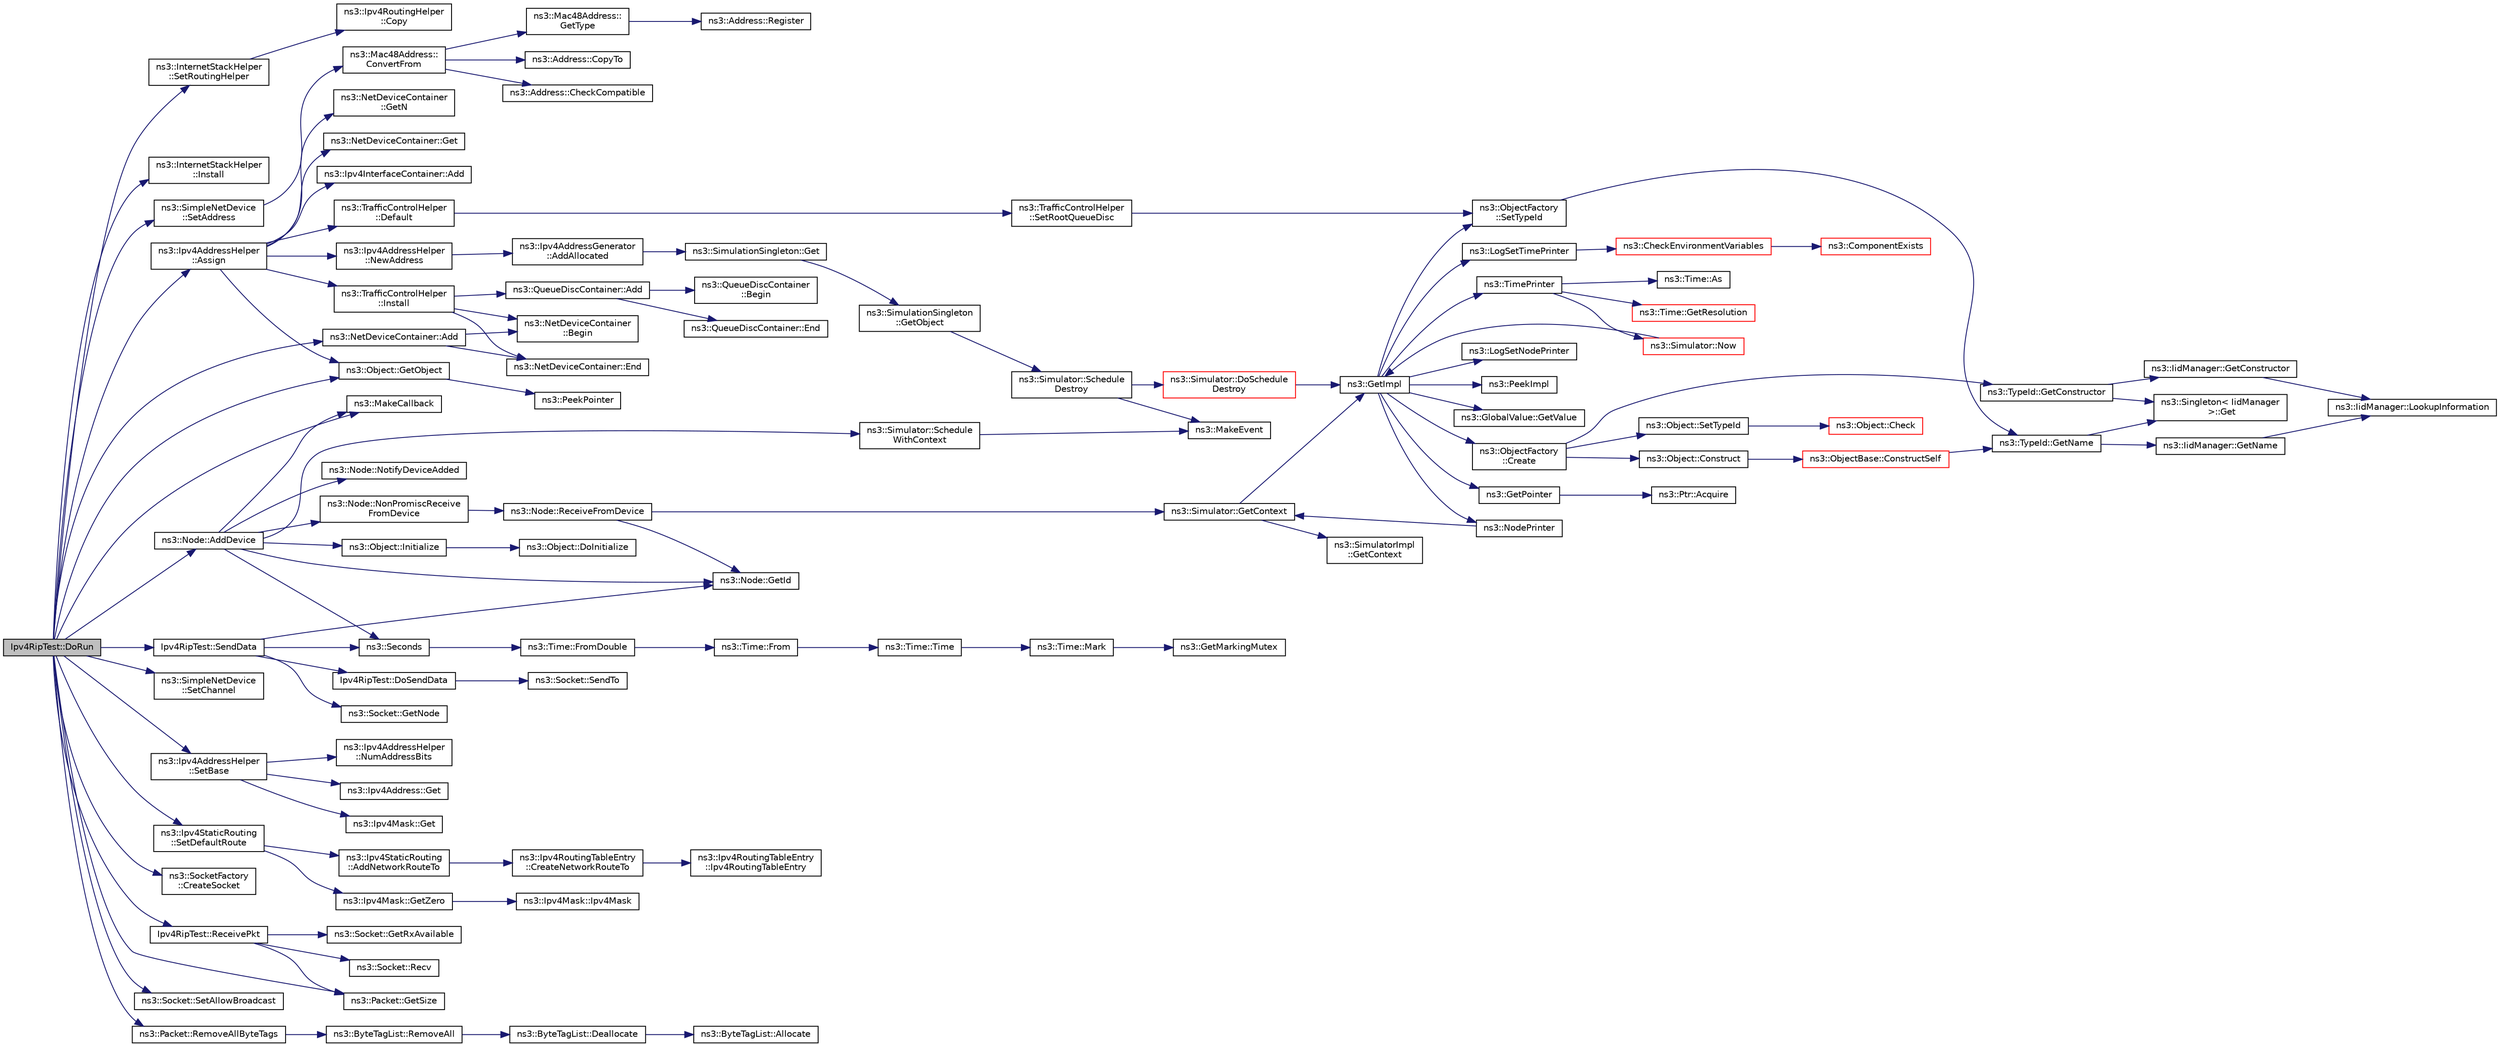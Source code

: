 digraph "Ipv4RipTest::DoRun"
{
  edge [fontname="Helvetica",fontsize="10",labelfontname="Helvetica",labelfontsize="10"];
  node [fontname="Helvetica",fontsize="10",shape=record];
  rankdir="LR";
  Node1 [label="Ipv4RipTest::DoRun",height=0.2,width=0.4,color="black", fillcolor="grey75", style="filled", fontcolor="black"];
  Node1 -> Node2 [color="midnightblue",fontsize="10",style="solid"];
  Node2 [label="ns3::InternetStackHelper\l::SetRoutingHelper",height=0.2,width=0.4,color="black", fillcolor="white", style="filled",URL="$da/d33/classns3_1_1InternetStackHelper.html#a3e382c02df022dec79952a7eca8cd5ba"];
  Node2 -> Node3 [color="midnightblue",fontsize="10",style="solid"];
  Node3 [label="ns3::Ipv4RoutingHelper\l::Copy",height=0.2,width=0.4,color="black", fillcolor="white", style="filled",URL="$df/d4e/classns3_1_1Ipv4RoutingHelper.html#acf569a0ecf95d5b5186456f368eaa465",tooltip="virtual constructor "];
  Node1 -> Node4 [color="midnightblue",fontsize="10",style="solid"];
  Node4 [label="ns3::InternetStackHelper\l::Install",height=0.2,width=0.4,color="black", fillcolor="white", style="filled",URL="$da/d33/classns3_1_1InternetStackHelper.html#a6645b412f31283d2d9bc3d8a95cebbc0"];
  Node1 -> Node5 [color="midnightblue",fontsize="10",style="solid"];
  Node5 [label="ns3::SimpleNetDevice\l::SetAddress",height=0.2,width=0.4,color="black", fillcolor="white", style="filled",URL="$d2/d8f/classns3_1_1SimpleNetDevice.html#a968ef3e7318bac29d5f1d7d977029af4"];
  Node5 -> Node6 [color="midnightblue",fontsize="10",style="solid"];
  Node6 [label="ns3::Mac48Address::\lConvertFrom",height=0.2,width=0.4,color="black", fillcolor="white", style="filled",URL="$db/dee/classns3_1_1Mac48Address.html#a911ce13603a9ef837545a032b6523ae4"];
  Node6 -> Node7 [color="midnightblue",fontsize="10",style="solid"];
  Node7 [label="ns3::Address::CheckCompatible",height=0.2,width=0.4,color="black", fillcolor="white", style="filled",URL="$d2/d5f/classns3_1_1Address.html#a38688466338cf075e21fe45f7207c51f"];
  Node6 -> Node8 [color="midnightblue",fontsize="10",style="solid"];
  Node8 [label="ns3::Mac48Address::\lGetType",height=0.2,width=0.4,color="black", fillcolor="white", style="filled",URL="$db/dee/classns3_1_1Mac48Address.html#a5d365853b58b7acb2cc1cf905115891b",tooltip="Return the Type of address. "];
  Node8 -> Node9 [color="midnightblue",fontsize="10",style="solid"];
  Node9 [label="ns3::Address::Register",height=0.2,width=0.4,color="black", fillcolor="white", style="filled",URL="$d2/d5f/classns3_1_1Address.html#a75d239c79bb3c39d64a8db4f2d3d9b20"];
  Node6 -> Node10 [color="midnightblue",fontsize="10",style="solid"];
  Node10 [label="ns3::Address::CopyTo",height=0.2,width=0.4,color="black", fillcolor="white", style="filled",URL="$d2/d5f/classns3_1_1Address.html#a6d2f5089f145dc5ce1e20abc263d511d",tooltip="Copy the address bytes into a buffer. "];
  Node1 -> Node11 [color="midnightblue",fontsize="10",style="solid"];
  Node11 [label="ns3::Node::AddDevice",height=0.2,width=0.4,color="black", fillcolor="white", style="filled",URL="$dd/ded/classns3_1_1Node.html#a42ff83ee1d5d1649c770d3f5b62375de",tooltip="Associate a NetDevice to this node. "];
  Node11 -> Node12 [color="midnightblue",fontsize="10",style="solid"];
  Node12 [label="ns3::MakeCallback",height=0.2,width=0.4,color="black", fillcolor="white", style="filled",URL="$dd/de0/group__makecallbackmemptr.html#ga9376283685aa99d204048d6a4b7610a4"];
  Node11 -> Node13 [color="midnightblue",fontsize="10",style="solid"];
  Node13 [label="ns3::Node::NonPromiscReceive\lFromDevice",height=0.2,width=0.4,color="black", fillcolor="white", style="filled",URL="$dd/ded/classns3_1_1Node.html#a72ebf5bdc911879511f1e249d471f7e5",tooltip="Receive a packet from a device in non-promiscuous mode. "];
  Node13 -> Node14 [color="midnightblue",fontsize="10",style="solid"];
  Node14 [label="ns3::Node::ReceiveFromDevice",height=0.2,width=0.4,color="black", fillcolor="white", style="filled",URL="$dd/ded/classns3_1_1Node.html#a6cbe61c071c85bb3ba5d4843132cd119",tooltip="Receive a packet from a device. "];
  Node14 -> Node15 [color="midnightblue",fontsize="10",style="solid"];
  Node15 [label="ns3::Simulator::GetContext",height=0.2,width=0.4,color="black", fillcolor="white", style="filled",URL="$d7/deb/classns3_1_1Simulator.html#a8514b74ee2c42916b351b33c4a963bb0"];
  Node15 -> Node16 [color="midnightblue",fontsize="10",style="solid"];
  Node16 [label="ns3::GetImpl",height=0.2,width=0.4,color="black", fillcolor="white", style="filled",URL="$d4/d8b/group__simulator.html#ga42eb4eddad41528d4d99794a3dae3fd0",tooltip="Get the SimulatorImpl singleton. "];
  Node16 -> Node17 [color="midnightblue",fontsize="10",style="solid"];
  Node17 [label="ns3::PeekImpl",height=0.2,width=0.4,color="black", fillcolor="white", style="filled",URL="$d4/d8b/group__simulator.html#ga233c5c38de117e4e4a5a9cd168694792",tooltip="Get the static SimulatorImpl instance. "];
  Node16 -> Node18 [color="midnightblue",fontsize="10",style="solid"];
  Node18 [label="ns3::GlobalValue::GetValue",height=0.2,width=0.4,color="black", fillcolor="white", style="filled",URL="$dc/d02/classns3_1_1GlobalValue.html#aa33773cb952ba3c285a03ae2c4769b84"];
  Node16 -> Node19 [color="midnightblue",fontsize="10",style="solid"];
  Node19 [label="ns3::ObjectFactory\l::SetTypeId",height=0.2,width=0.4,color="black", fillcolor="white", style="filled",URL="$d5/d0d/classns3_1_1ObjectFactory.html#a77dcd099064038a1eb7a6b8251229ec3"];
  Node19 -> Node20 [color="midnightblue",fontsize="10",style="solid"];
  Node20 [label="ns3::TypeId::GetName",height=0.2,width=0.4,color="black", fillcolor="white", style="filled",URL="$d6/d11/classns3_1_1TypeId.html#aa3c41c79ae428b3cb396a9c6bb3ef314"];
  Node20 -> Node21 [color="midnightblue",fontsize="10",style="solid"];
  Node21 [label="ns3::Singleton\< IidManager\l \>::Get",height=0.2,width=0.4,color="black", fillcolor="white", style="filled",URL="$d8/d77/classns3_1_1Singleton.html#a80a2cd3c25a27ea72add7a9f7a141ffa"];
  Node20 -> Node22 [color="midnightblue",fontsize="10",style="solid"];
  Node22 [label="ns3::IidManager::GetName",height=0.2,width=0.4,color="black", fillcolor="white", style="filled",URL="$d4/d1c/classns3_1_1IidManager.html#a5d68d0f0f44594dcdec239dbdb5bf53c"];
  Node22 -> Node23 [color="midnightblue",fontsize="10",style="solid"];
  Node23 [label="ns3::IidManager::LookupInformation",height=0.2,width=0.4,color="black", fillcolor="white", style="filled",URL="$d4/d1c/classns3_1_1IidManager.html#a6b1f4ba2815dba27a377e8a8db2384cf"];
  Node16 -> Node24 [color="midnightblue",fontsize="10",style="solid"];
  Node24 [label="ns3::GetPointer",height=0.2,width=0.4,color="black", fillcolor="white", style="filled",URL="$d7/d2e/namespacens3.html#ab4e173cdfd43d17c1a40d5348510a670"];
  Node24 -> Node25 [color="midnightblue",fontsize="10",style="solid"];
  Node25 [label="ns3::Ptr::Acquire",height=0.2,width=0.4,color="black", fillcolor="white", style="filled",URL="$dc/d90/classns3_1_1Ptr.html#a9579b15e8c42dcdff5869d9d987562fb"];
  Node16 -> Node26 [color="midnightblue",fontsize="10",style="solid"];
  Node26 [label="ns3::ObjectFactory\l::Create",height=0.2,width=0.4,color="black", fillcolor="white", style="filled",URL="$d5/d0d/classns3_1_1ObjectFactory.html#a18152e93f0a6fe184ed7300cb31e9896"];
  Node26 -> Node27 [color="midnightblue",fontsize="10",style="solid"];
  Node27 [label="ns3::TypeId::GetConstructor",height=0.2,width=0.4,color="black", fillcolor="white", style="filled",URL="$d6/d11/classns3_1_1TypeId.html#ad9b0bc71ee7593a1ff23ff8d53938e95"];
  Node27 -> Node21 [color="midnightblue",fontsize="10",style="solid"];
  Node27 -> Node28 [color="midnightblue",fontsize="10",style="solid"];
  Node28 [label="ns3::IidManager::GetConstructor",height=0.2,width=0.4,color="black", fillcolor="white", style="filled",URL="$d4/d1c/classns3_1_1IidManager.html#ab10b30abe7efc5456b7930aab8638280"];
  Node28 -> Node23 [color="midnightblue",fontsize="10",style="solid"];
  Node26 -> Node29 [color="midnightblue",fontsize="10",style="solid"];
  Node29 [label="ns3::Object::SetTypeId",height=0.2,width=0.4,color="black", fillcolor="white", style="filled",URL="$d9/d77/classns3_1_1Object.html#a19b1ebd8ec8fe404845e665880a6c5ad"];
  Node29 -> Node30 [color="midnightblue",fontsize="10",style="solid"];
  Node30 [label="ns3::Object::Check",height=0.2,width=0.4,color="red", fillcolor="white", style="filled",URL="$d9/d77/classns3_1_1Object.html#a7e7f89fb0a81d0189cbcacee64b67e4e"];
  Node26 -> Node31 [color="midnightblue",fontsize="10",style="solid"];
  Node31 [label="ns3::Object::Construct",height=0.2,width=0.4,color="black", fillcolor="white", style="filled",URL="$d9/d77/classns3_1_1Object.html#a636e8411dc5228771f45c9b805d348fa"];
  Node31 -> Node32 [color="midnightblue",fontsize="10",style="solid"];
  Node32 [label="ns3::ObjectBase::ConstructSelf",height=0.2,width=0.4,color="red", fillcolor="white", style="filled",URL="$d2/dac/classns3_1_1ObjectBase.html#a5cda18dec6d0744cb652a3ed60056958"];
  Node32 -> Node20 [color="midnightblue",fontsize="10",style="solid"];
  Node16 -> Node33 [color="midnightblue",fontsize="10",style="solid"];
  Node33 [label="ns3::LogSetTimePrinter",height=0.2,width=0.4,color="black", fillcolor="white", style="filled",URL="$d7/d2e/namespacens3.html#acf6a1749b3febc5a6a5b2b8620138d80"];
  Node33 -> Node34 [color="midnightblue",fontsize="10",style="solid"];
  Node34 [label="ns3::CheckEnvironmentVariables",height=0.2,width=0.4,color="red", fillcolor="white", style="filled",URL="$d8/dff/group__logging.html#gacdc0bdeb2d8a90089d4fb09c4b8569ff"];
  Node34 -> Node35 [color="midnightblue",fontsize="10",style="solid"];
  Node35 [label="ns3::ComponentExists",height=0.2,width=0.4,color="red", fillcolor="white", style="filled",URL="$d8/dff/group__logging.html#gaadcc698770aae684c54dbd1ef4e4b37a"];
  Node16 -> Node36 [color="midnightblue",fontsize="10",style="solid"];
  Node36 [label="ns3::TimePrinter",height=0.2,width=0.4,color="black", fillcolor="white", style="filled",URL="$d8/dff/group__logging.html#gaaad3642e8247a056cd83001d805b0812"];
  Node36 -> Node37 [color="midnightblue",fontsize="10",style="solid"];
  Node37 [label="ns3::Time::GetResolution",height=0.2,width=0.4,color="red", fillcolor="white", style="filled",URL="$dc/d04/classns3_1_1Time.html#a1444f0f08b5e19f031157609e32fcf98"];
  Node36 -> Node38 [color="midnightblue",fontsize="10",style="solid"];
  Node38 [label="ns3::Simulator::Now",height=0.2,width=0.4,color="red", fillcolor="white", style="filled",URL="$d7/deb/classns3_1_1Simulator.html#ac3178fa975b419f7875e7105be122800"];
  Node38 -> Node16 [color="midnightblue",fontsize="10",style="solid"];
  Node36 -> Node39 [color="midnightblue",fontsize="10",style="solid"];
  Node39 [label="ns3::Time::As",height=0.2,width=0.4,color="black", fillcolor="white", style="filled",URL="$dc/d04/classns3_1_1Time.html#a0bb1110638ce9938248bd07865a328ab"];
  Node16 -> Node40 [color="midnightblue",fontsize="10",style="solid"];
  Node40 [label="ns3::LogSetNodePrinter",height=0.2,width=0.4,color="black", fillcolor="white", style="filled",URL="$d7/d2e/namespacens3.html#aa6e659ca357c8309352fa0f146793810"];
  Node16 -> Node41 [color="midnightblue",fontsize="10",style="solid"];
  Node41 [label="ns3::NodePrinter",height=0.2,width=0.4,color="black", fillcolor="white", style="filled",URL="$d8/dff/group__logging.html#gaaffbf70ff3766cd62b8bbd9b140d2a1b"];
  Node41 -> Node15 [color="midnightblue",fontsize="10",style="solid"];
  Node15 -> Node42 [color="midnightblue",fontsize="10",style="solid"];
  Node42 [label="ns3::SimulatorImpl\l::GetContext",height=0.2,width=0.4,color="black", fillcolor="white", style="filled",URL="$d2/d19/classns3_1_1SimulatorImpl.html#a8b66270c97766c0adb997e2535648557"];
  Node14 -> Node43 [color="midnightblue",fontsize="10",style="solid"];
  Node43 [label="ns3::Node::GetId",height=0.2,width=0.4,color="black", fillcolor="white", style="filled",URL="$dd/ded/classns3_1_1Node.html#aaf49b64a843565ce3812326313b370ac"];
  Node11 -> Node44 [color="midnightblue",fontsize="10",style="solid"];
  Node44 [label="ns3::Simulator::Schedule\lWithContext",height=0.2,width=0.4,color="black", fillcolor="white", style="filled",URL="$d7/deb/classns3_1_1Simulator.html#a86dbaef45a15a42365d7d2ae550449f6"];
  Node44 -> Node45 [color="midnightblue",fontsize="10",style="solid"];
  Node45 [label="ns3::MakeEvent",height=0.2,width=0.4,color="black", fillcolor="white", style="filled",URL="$d0/dac/group__makeeventfnptr.html#ga289a28a2497c18a9bd299e5e2014094b"];
  Node11 -> Node43 [color="midnightblue",fontsize="10",style="solid"];
  Node11 -> Node46 [color="midnightblue",fontsize="10",style="solid"];
  Node46 [label="ns3::Seconds",height=0.2,width=0.4,color="black", fillcolor="white", style="filled",URL="$d1/dec/group__timecivil.html#ga33c34b816f8ff6628e33d5c8e9713b9e"];
  Node46 -> Node47 [color="midnightblue",fontsize="10",style="solid"];
  Node47 [label="ns3::Time::FromDouble",height=0.2,width=0.4,color="black", fillcolor="white", style="filled",URL="$dc/d04/classns3_1_1Time.html#a60e845f4a74e62495b86356afe604cb4"];
  Node47 -> Node48 [color="midnightblue",fontsize="10",style="solid"];
  Node48 [label="ns3::Time::From",height=0.2,width=0.4,color="black", fillcolor="white", style="filled",URL="$dc/d04/classns3_1_1Time.html#a34e4acc13d0e08cc8cb9cd3b838b9baf"];
  Node48 -> Node49 [color="midnightblue",fontsize="10",style="solid"];
  Node49 [label="ns3::Time::Time",height=0.2,width=0.4,color="black", fillcolor="white", style="filled",URL="$dc/d04/classns3_1_1Time.html#a8a39dc1b8cbbd7fe6d940e492d1b925e"];
  Node49 -> Node50 [color="midnightblue",fontsize="10",style="solid"];
  Node50 [label="ns3::Time::Mark",height=0.2,width=0.4,color="black", fillcolor="white", style="filled",URL="$dc/d04/classns3_1_1Time.html#aa7eef2a1119c1c4855d99f1e83d44c54"];
  Node50 -> Node51 [color="midnightblue",fontsize="10",style="solid"];
  Node51 [label="ns3::GetMarkingMutex",height=0.2,width=0.4,color="black", fillcolor="white", style="filled",URL="$d7/d2e/namespacens3.html#ac4356aa982bd2ddb0f7ebbf94539919d"];
  Node11 -> Node52 [color="midnightblue",fontsize="10",style="solid"];
  Node52 [label="ns3::Object::Initialize",height=0.2,width=0.4,color="black", fillcolor="white", style="filled",URL="$d9/d77/classns3_1_1Object.html#af4411cb29971772fcd09203474a95078"];
  Node52 -> Node53 [color="midnightblue",fontsize="10",style="solid"];
  Node53 [label="ns3::Object::DoInitialize",height=0.2,width=0.4,color="black", fillcolor="white", style="filled",URL="$d9/d77/classns3_1_1Object.html#af8482a521433409fb5c7f749398c9dbe"];
  Node11 -> Node54 [color="midnightblue",fontsize="10",style="solid"];
  Node54 [label="ns3::Node::NotifyDeviceAdded",height=0.2,width=0.4,color="black", fillcolor="white", style="filled",URL="$dd/ded/classns3_1_1Node.html#ae85e535c650941f4f8ca6845a9f61e42",tooltip="Notifies all the DeviceAdditionListener about the new device added. "];
  Node1 -> Node55 [color="midnightblue",fontsize="10",style="solid"];
  Node55 [label="ns3::NetDeviceContainer::Add",height=0.2,width=0.4,color="black", fillcolor="white", style="filled",URL="$d9/d94/classns3_1_1NetDeviceContainer.html#a7ca8bc1d7ec00fd4fcc63869987fbda5",tooltip="Append the contents of another NetDeviceContainer to the end of this container. "];
  Node55 -> Node56 [color="midnightblue",fontsize="10",style="solid"];
  Node56 [label="ns3::NetDeviceContainer\l::Begin",height=0.2,width=0.4,color="black", fillcolor="white", style="filled",URL="$d9/d94/classns3_1_1NetDeviceContainer.html#ad5aac47677fe7277e232bdec5b48a8fc",tooltip="Get an iterator which refers to the first NetDevice in the container. "];
  Node55 -> Node57 [color="midnightblue",fontsize="10",style="solid"];
  Node57 [label="ns3::NetDeviceContainer::End",height=0.2,width=0.4,color="black", fillcolor="white", style="filled",URL="$d9/d94/classns3_1_1NetDeviceContainer.html#a8af596b06daf9613da60b4379861d770",tooltip="Get an iterator which indicates past-the-last NetDevice in the container. "];
  Node1 -> Node58 [color="midnightblue",fontsize="10",style="solid"];
  Node58 [label="ns3::SimpleNetDevice\l::SetChannel",height=0.2,width=0.4,color="black", fillcolor="white", style="filled",URL="$d2/d8f/classns3_1_1SimpleNetDevice.html#af9e9828ad584b5ba538f18f645f162e0"];
  Node1 -> Node59 [color="midnightblue",fontsize="10",style="solid"];
  Node59 [label="ns3::Ipv4AddressHelper\l::SetBase",height=0.2,width=0.4,color="black", fillcolor="white", style="filled",URL="$d2/dae/classns3_1_1Ipv4AddressHelper.html#acf7b16dd25bac67e00f5e25f90a9a035",tooltip="Set the base network number, network mask and base address. "];
  Node59 -> Node60 [color="midnightblue",fontsize="10",style="solid"];
  Node60 [label="ns3::Ipv4Address::Get",height=0.2,width=0.4,color="black", fillcolor="white", style="filled",URL="$de/d55/classns3_1_1Ipv4Address.html#ae65810a69898982e927b83660d3bc4d8"];
  Node59 -> Node61 [color="midnightblue",fontsize="10",style="solid"];
  Node61 [label="ns3::Ipv4Mask::Get",height=0.2,width=0.4,color="black", fillcolor="white", style="filled",URL="$d5/df8/classns3_1_1Ipv4Mask.html#ac557d10d9807bbc022ed64e2b929b2db"];
  Node59 -> Node62 [color="midnightblue",fontsize="10",style="solid"];
  Node62 [label="ns3::Ipv4AddressHelper\l::NumAddressBits",height=0.2,width=0.4,color="black", fillcolor="white", style="filled",URL="$d2/dae/classns3_1_1Ipv4AddressHelper.html#a6da9d5543922d9b6c9bfe38934d5dfc4",tooltip="Returns the number of address bits (hostpart) for a given netmask. "];
  Node1 -> Node63 [color="midnightblue",fontsize="10",style="solid"];
  Node63 [label="ns3::Ipv4AddressHelper\l::Assign",height=0.2,width=0.4,color="black", fillcolor="white", style="filled",URL="$d2/dae/classns3_1_1Ipv4AddressHelper.html#af8e7f4a1a7e74c00014a1eac445a27af",tooltip="Assign IP addresses to the net devices specified in the container based on the current network prefix..."];
  Node63 -> Node64 [color="midnightblue",fontsize="10",style="solid"];
  Node64 [label="ns3::NetDeviceContainer\l::GetN",height=0.2,width=0.4,color="black", fillcolor="white", style="filled",URL="$d9/d94/classns3_1_1NetDeviceContainer.html#a74cafc212479bc38976bebd118e856b9",tooltip="Get the number of Ptr<NetDevice> stored in this container. "];
  Node63 -> Node65 [color="midnightblue",fontsize="10",style="solid"];
  Node65 [label="ns3::NetDeviceContainer::Get",height=0.2,width=0.4,color="black", fillcolor="white", style="filled",URL="$d9/d94/classns3_1_1NetDeviceContainer.html#a677d62594b5c9d2dea155cc5045f4d0b",tooltip="Get the Ptr<NetDevice> stored in this container at a given index. "];
  Node63 -> Node66 [color="midnightblue",fontsize="10",style="solid"];
  Node66 [label="ns3::Object::GetObject",height=0.2,width=0.4,color="black", fillcolor="white", style="filled",URL="$d9/d77/classns3_1_1Object.html#a13e18c00017096c8381eb651d5bd0783"];
  Node66 -> Node67 [color="midnightblue",fontsize="10",style="solid"];
  Node67 [label="ns3::PeekPointer",height=0.2,width=0.4,color="black", fillcolor="white", style="filled",URL="$d7/d2e/namespacens3.html#af2a7557fe9afdd98d8f6f8f6e412cf5a"];
  Node63 -> Node68 [color="midnightblue",fontsize="10",style="solid"];
  Node68 [label="ns3::Ipv4AddressHelper\l::NewAddress",height=0.2,width=0.4,color="black", fillcolor="white", style="filled",URL="$d2/dae/classns3_1_1Ipv4AddressHelper.html#a9d6bc3cd8def204f9c253fce666b2edd",tooltip="Increment the IP address counter used to allocate IP addresses. "];
  Node68 -> Node69 [color="midnightblue",fontsize="10",style="solid"];
  Node69 [label="ns3::Ipv4AddressGenerator\l::AddAllocated",height=0.2,width=0.4,color="black", fillcolor="white", style="filled",URL="$d8/d41/classns3_1_1Ipv4AddressGenerator.html#aaf2a4f76afaf064183151f874019e2d6",tooltip="Add the Ipv4Address to the list of IPv4 entries. "];
  Node69 -> Node70 [color="midnightblue",fontsize="10",style="solid"];
  Node70 [label="ns3::SimulationSingleton::Get",height=0.2,width=0.4,color="black", fillcolor="white", style="filled",URL="$de/dc4/classns3_1_1SimulationSingleton.html#a35870bf2664aaa6e653ce99fb68fc8fc"];
  Node70 -> Node71 [color="midnightblue",fontsize="10",style="solid"];
  Node71 [label="ns3::SimulationSingleton\l::GetObject",height=0.2,width=0.4,color="black", fillcolor="white", style="filled",URL="$de/dc4/classns3_1_1SimulationSingleton.html#af2e92e3e42ce82eb842d904d4a47e31c"];
  Node71 -> Node72 [color="midnightblue",fontsize="10",style="solid"];
  Node72 [label="ns3::Simulator::Schedule\lDestroy",height=0.2,width=0.4,color="black", fillcolor="white", style="filled",URL="$d7/deb/classns3_1_1Simulator.html#a7e1c6479e6d0bd3f0eb3e005d6941302"];
  Node72 -> Node73 [color="midnightblue",fontsize="10",style="solid"];
  Node73 [label="ns3::Simulator::DoSchedule\lDestroy",height=0.2,width=0.4,color="red", fillcolor="white", style="filled",URL="$d7/deb/classns3_1_1Simulator.html#a00139c9c4e854aca72063485518c0d52"];
  Node73 -> Node16 [color="midnightblue",fontsize="10",style="solid"];
  Node72 -> Node45 [color="midnightblue",fontsize="10",style="solid"];
  Node63 -> Node74 [color="midnightblue",fontsize="10",style="solid"];
  Node74 [label="ns3::Ipv4InterfaceContainer::Add",height=0.2,width=0.4,color="black", fillcolor="white", style="filled",URL="$d6/d02/classns3_1_1Ipv4InterfaceContainer.html#ae5e7881307c8d49c7606669ded6ac3d6"];
  Node63 -> Node75 [color="midnightblue",fontsize="10",style="solid"];
  Node75 [label="ns3::TrafficControlHelper\l::Default",height=0.2,width=0.4,color="black", fillcolor="white", style="filled",URL="$d7/df9/classns3_1_1TrafficControlHelper.html#afa16cd2a1209beb1c18fa5e8153ba8b8"];
  Node75 -> Node76 [color="midnightblue",fontsize="10",style="solid"];
  Node76 [label="ns3::TrafficControlHelper\l::SetRootQueueDisc",height=0.2,width=0.4,color="black", fillcolor="white", style="filled",URL="$d7/df9/classns3_1_1TrafficControlHelper.html#a8588aac7a08e4dc4e7bb10fa7b9e25c8"];
  Node76 -> Node19 [color="midnightblue",fontsize="10",style="solid"];
  Node63 -> Node77 [color="midnightblue",fontsize="10",style="solid"];
  Node77 [label="ns3::TrafficControlHelper\l::Install",height=0.2,width=0.4,color="black", fillcolor="white", style="filled",URL="$d7/df9/classns3_1_1TrafficControlHelper.html#a0aa6a8e2fbb1c196589e16f48c99f0b9"];
  Node77 -> Node56 [color="midnightblue",fontsize="10",style="solid"];
  Node77 -> Node57 [color="midnightblue",fontsize="10",style="solid"];
  Node77 -> Node78 [color="midnightblue",fontsize="10",style="solid"];
  Node78 [label="ns3::QueueDiscContainer::Add",height=0.2,width=0.4,color="black", fillcolor="white", style="filled",URL="$da/dfe/classns3_1_1QueueDiscContainer.html#a0520ac277a87beaeda5608dd8bfd37a4",tooltip="Append the contents of another QueueDiscContainer to the end of this container. "];
  Node78 -> Node79 [color="midnightblue",fontsize="10",style="solid"];
  Node79 [label="ns3::QueueDiscContainer\l::Begin",height=0.2,width=0.4,color="black", fillcolor="white", style="filled",URL="$da/dfe/classns3_1_1QueueDiscContainer.html#a67517618d43724e04a2cd3c710934014",tooltip="Get a const iterator which refers to the first QueueDisc in the container. "];
  Node78 -> Node80 [color="midnightblue",fontsize="10",style="solid"];
  Node80 [label="ns3::QueueDiscContainer::End",height=0.2,width=0.4,color="black", fillcolor="white", style="filled",URL="$da/dfe/classns3_1_1QueueDiscContainer.html#a8b4c3b14d4890bb5fb0e4597e6bf1135",tooltip="Get a const iterator which indicates past-the-last QueueDisc in the container. "];
  Node1 -> Node66 [color="midnightblue",fontsize="10",style="solid"];
  Node1 -> Node81 [color="midnightblue",fontsize="10",style="solid"];
  Node81 [label="ns3::Ipv4StaticRouting\l::SetDefaultRoute",height=0.2,width=0.4,color="black", fillcolor="white", style="filled",URL="$dd/d2d/classns3_1_1Ipv4StaticRouting.html#aee30fa3246c2b42f122dabdff2725331",tooltip="Add a default route to the static routing table. "];
  Node81 -> Node82 [color="midnightblue",fontsize="10",style="solid"];
  Node82 [label="ns3::Ipv4StaticRouting\l::AddNetworkRouteTo",height=0.2,width=0.4,color="black", fillcolor="white", style="filled",URL="$dd/d2d/classns3_1_1Ipv4StaticRouting.html#a8bf5eaa7ba49fe33c78c70d5560b6c39",tooltip="Add a network route to the static routing table. "];
  Node82 -> Node83 [color="midnightblue",fontsize="10",style="solid"];
  Node83 [label="ns3::Ipv4RoutingTableEntry\l::CreateNetworkRouteTo",height=0.2,width=0.4,color="black", fillcolor="white", style="filled",URL="$d5/d90/classns3_1_1Ipv4RoutingTableEntry.html#abe3447a00495ded05ab095673531947a"];
  Node83 -> Node84 [color="midnightblue",fontsize="10",style="solid"];
  Node84 [label="ns3::Ipv4RoutingTableEntry\l::Ipv4RoutingTableEntry",height=0.2,width=0.4,color="black", fillcolor="white", style="filled",URL="$d5/d90/classns3_1_1Ipv4RoutingTableEntry.html#a3d6d000918b3b54e0832ebab9f5d6933",tooltip="This constructor does nothing. "];
  Node81 -> Node85 [color="midnightblue",fontsize="10",style="solid"];
  Node85 [label="ns3::Ipv4Mask::GetZero",height=0.2,width=0.4,color="black", fillcolor="white", style="filled",URL="$d5/df8/classns3_1_1Ipv4Mask.html#ac2dda492011ede8350008d753d278998"];
  Node85 -> Node86 [color="midnightblue",fontsize="10",style="solid"];
  Node86 [label="ns3::Ipv4Mask::Ipv4Mask",height=0.2,width=0.4,color="black", fillcolor="white", style="filled",URL="$d5/df8/classns3_1_1Ipv4Mask.html#a4f877fcb3423f63debab168c83213627"];
  Node1 -> Node87 [color="midnightblue",fontsize="10",style="solid"];
  Node87 [label="ns3::SocketFactory\l::CreateSocket",height=0.2,width=0.4,color="black", fillcolor="white", style="filled",URL="$d9/d8e/classns3_1_1SocketFactory.html#a97351e6e7860503a4912042530449f62"];
  Node1 -> Node12 [color="midnightblue",fontsize="10",style="solid"];
  Node1 -> Node88 [color="midnightblue",fontsize="10",style="solid"];
  Node88 [label="Ipv4RipTest::ReceivePkt",height=0.2,width=0.4,color="black", fillcolor="white", style="filled",URL="$df/d3d/classIpv4RipTest.html#a1675460149afb06855b867ff17f4a2a4",tooltip="Receive data. "];
  Node88 -> Node89 [color="midnightblue",fontsize="10",style="solid"];
  Node89 [label="ns3::Socket::GetRxAvailable",height=0.2,width=0.4,color="black", fillcolor="white", style="filled",URL="$d9/df2/classns3_1_1Socket.html#ad35d8931e53ae0754ee864acb1cecd0e"];
  Node88 -> Node90 [color="midnightblue",fontsize="10",style="solid"];
  Node90 [label="ns3::Socket::Recv",height=0.2,width=0.4,color="black", fillcolor="white", style="filled",URL="$d9/df2/classns3_1_1Socket.html#a8949b1f844aae563446f2f4c5be8827a",tooltip="Read data from the socket. "];
  Node88 -> Node91 [color="midnightblue",fontsize="10",style="solid"];
  Node91 [label="ns3::Packet::GetSize",height=0.2,width=0.4,color="black", fillcolor="white", style="filled",URL="$dd/d7a/classns3_1_1Packet.html#a462855c9929954d4301a4edfe55f4f1c",tooltip="Returns the the size in bytes of the packet (including the zero-filled initial payload). "];
  Node1 -> Node92 [color="midnightblue",fontsize="10",style="solid"];
  Node92 [label="ns3::Socket::SetAllowBroadcast",height=0.2,width=0.4,color="black", fillcolor="white", style="filled",URL="$d9/df2/classns3_1_1Socket.html#a32b4fa27b732a63207c8d9054a817ed5",tooltip="Configure whether broadcast datagram transmissions are allowed. "];
  Node1 -> Node93 [color="midnightblue",fontsize="10",style="solid"];
  Node93 [label="Ipv4RipTest::SendData",height=0.2,width=0.4,color="black", fillcolor="white", style="filled",URL="$df/d3d/classIpv4RipTest.html#a1542779d9b423f90f5d5adc7c91e28ba",tooltip="Send data. "];
  Node93 -> Node94 [color="midnightblue",fontsize="10",style="solid"];
  Node94 [label="ns3::Socket::GetNode",height=0.2,width=0.4,color="black", fillcolor="white", style="filled",URL="$d9/df2/classns3_1_1Socket.html#aba642ad4301c1df47befc0aa9afa2e48",tooltip="Return the node this socket is associated with. "];
  Node93 -> Node43 [color="midnightblue",fontsize="10",style="solid"];
  Node93 -> Node46 [color="midnightblue",fontsize="10",style="solid"];
  Node93 -> Node95 [color="midnightblue",fontsize="10",style="solid"];
  Node95 [label="Ipv4RipTest::DoSendData",height=0.2,width=0.4,color="black", fillcolor="white", style="filled",URL="$df/d3d/classIpv4RipTest.html#af38195cc9083fa17f5c25382bb42ce98",tooltip="Send data. "];
  Node95 -> Node96 [color="midnightblue",fontsize="10",style="solid"];
  Node96 [label="ns3::Socket::SendTo",height=0.2,width=0.4,color="black", fillcolor="white", style="filled",URL="$d9/df2/classns3_1_1Socket.html#af898fce6a58e0dbba23c1c6de1d4220e",tooltip="Send data to a specified peer. "];
  Node1 -> Node91 [color="midnightblue",fontsize="10",style="solid"];
  Node1 -> Node97 [color="midnightblue",fontsize="10",style="solid"];
  Node97 [label="ns3::Packet::RemoveAllByteTags",height=0.2,width=0.4,color="black", fillcolor="white", style="filled",URL="$dd/d7a/classns3_1_1Packet.html#a083f54c9db31aeff30551a9e20fcda42",tooltip="Remove all byte tags stored in this packet. "];
  Node97 -> Node98 [color="midnightblue",fontsize="10",style="solid"];
  Node98 [label="ns3::ByteTagList::RemoveAll",height=0.2,width=0.4,color="black", fillcolor="white", style="filled",URL="$dd/d64/classns3_1_1ByteTagList.html#a989a5f3c12577fd875e701ea389709cd"];
  Node98 -> Node99 [color="midnightblue",fontsize="10",style="solid"];
  Node99 [label="ns3::ByteTagList::Deallocate",height=0.2,width=0.4,color="black", fillcolor="white", style="filled",URL="$dd/d64/classns3_1_1ByteTagList.html#aebe6943177a3ce90f7fa16188e67f650",tooltip="Deallocates a ByteTagListData. "];
  Node99 -> Node100 [color="midnightblue",fontsize="10",style="solid"];
  Node100 [label="ns3::ByteTagList::Allocate",height=0.2,width=0.4,color="black", fillcolor="white", style="filled",URL="$dd/d64/classns3_1_1ByteTagList.html#a6a23e438aeb894ea188a0ada84437073",tooltip="Allocate the memory for the ByteTagListData. "];
}
